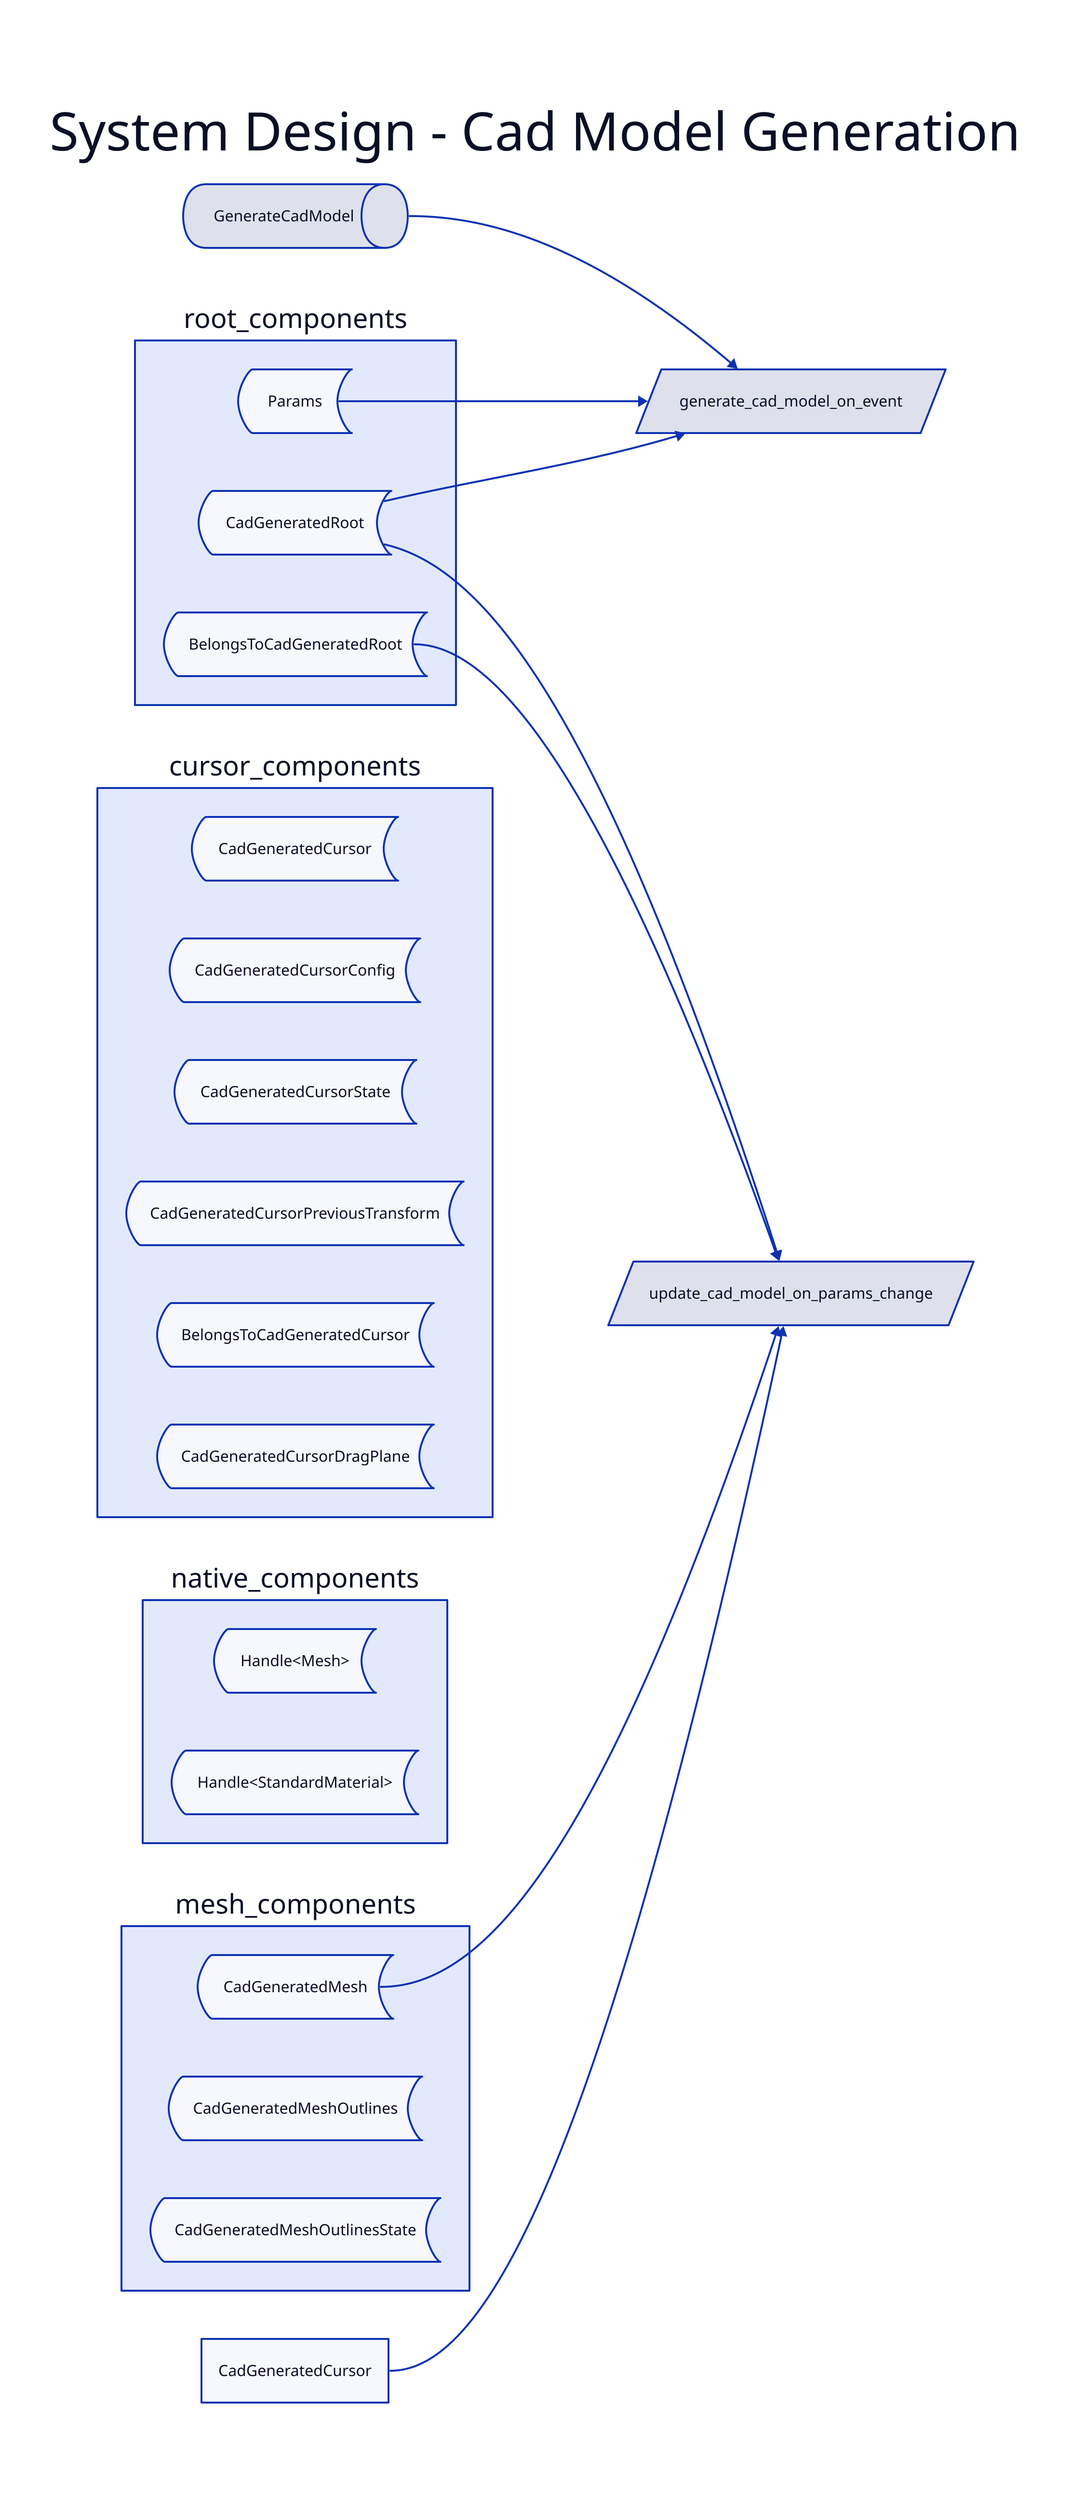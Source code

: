 # System design for the distributing CAD model generation
#
# Optimising for parallism and speed.

# diagram settings...
direction: right

# heading...
System Design - Cad Model Generation: {
  shape: text
  near: top-center
  style: {
    font-size: 55
  }
}

# components used in cad generation...

root_components: {
  Params: {
    shape: stored_data
  }

  CadGeneratedRoot: {
    shape: stored_data
  }

  BelongsToCadGeneratedRoot: {
    shape: stored_data
  }
}

mesh_components: {
  CadGeneratedMesh: {
    shape: stored_data
  }

  CadGeneratedMeshOutlines: {
    shape: stored_data
  }

  CadGeneratedMeshOutlinesState: {
    shape: stored_data
  }
}

cursor_components: {
  CadGeneratedCursor: {
    shape: stored_data
  }

  CadGeneratedCursorConfig: {
    shape: stored_data
  }

  CadGeneratedCursorState: {
    shape: stored_data
  }

  CadGeneratedCursorPreviousTransform: {
    shape: stored_data
  }

  BelongsToCadGeneratedCursor: {
    shape: stored_data
  }

  CadGeneratedCursorDragPlane: {
    shape: stored_data
  }
}

# evenst used in cad generation...

GenerateCadModel: {
  shape: queue
}

# native components...

native_components: {
  'Handle<Mesh>': {
    shape: stored_data
  }

  'Handle<StandardMaterial>': {
    shape: stored_data
  }
}

# systems used in cad generation...

generate_cad_model_on_event: {
  shape: parallelogram
}

update_cad_model_on_params_change: {
  shape: parallelogram
}

# connections...

GenerateCadModel -> generate_cad_model_on_event
root_components.Params -> generate_cad_model_on_event
root_components.CadGeneratedRoot -> generate_cad_model_on_event

root_components.CadGeneratedRoot -> update_cad_model_on_params_change
root_components.BelongsToCadGeneratedRoot -> update_cad_model_on_params_change
mesh_components.CadGeneratedMesh -> update_cad_model_on_params_change
CadGeneratedCursor -> update_cad_model_on_params_change
